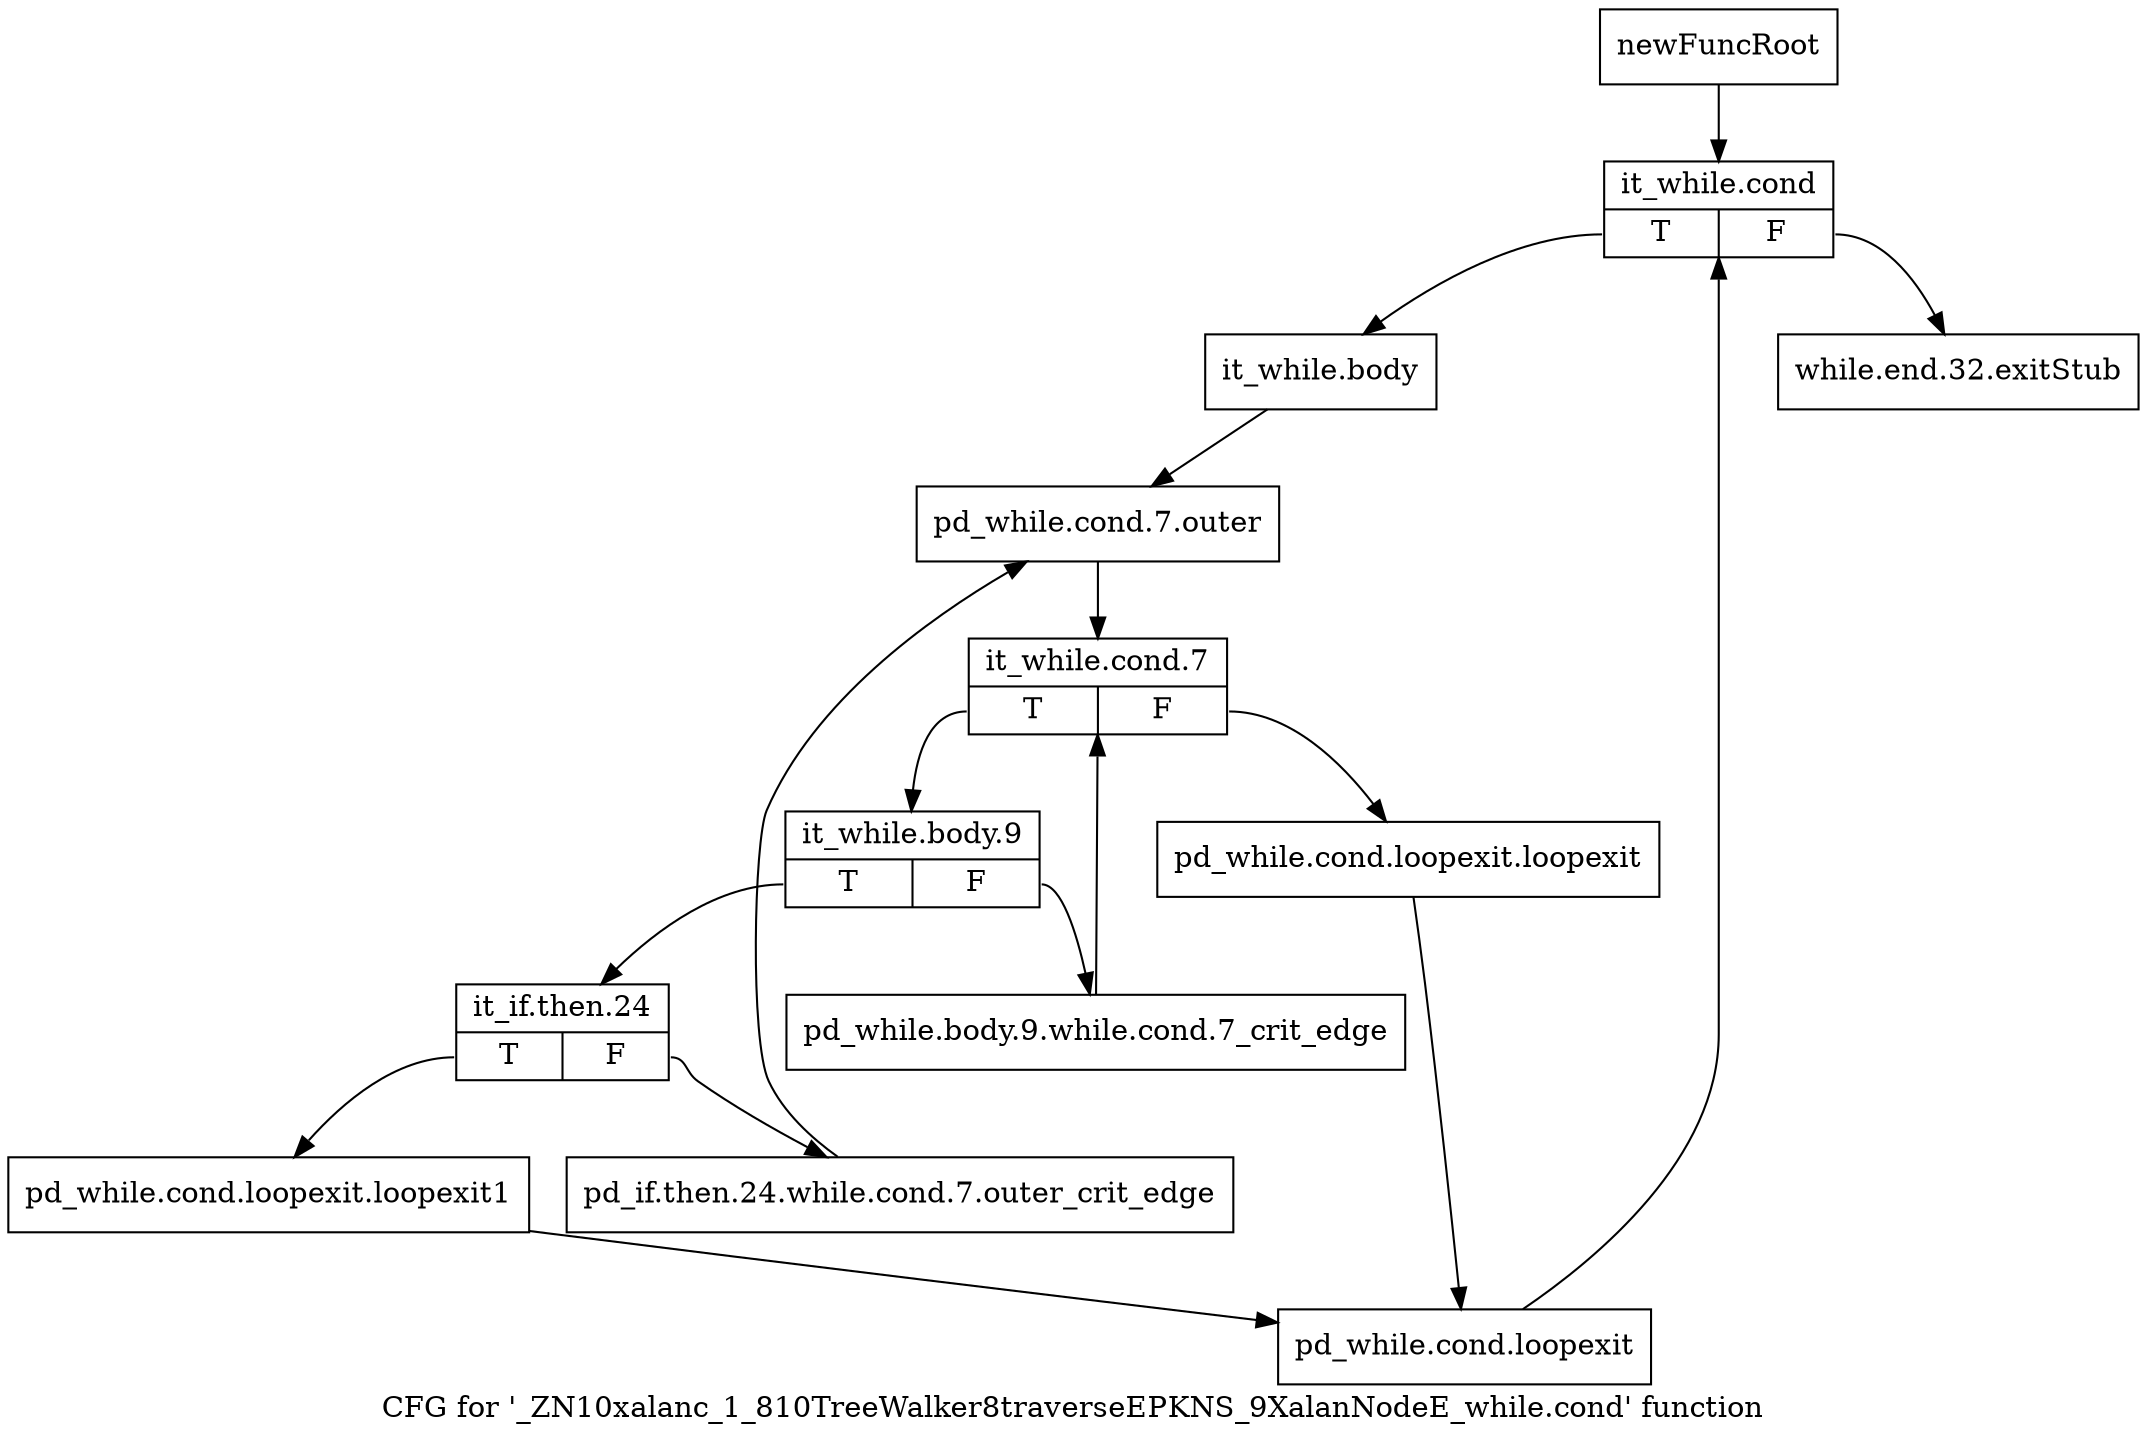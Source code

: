 digraph "CFG for '_ZN10xalanc_1_810TreeWalker8traverseEPKNS_9XalanNodeE_while.cond' function" {
	label="CFG for '_ZN10xalanc_1_810TreeWalker8traverseEPKNS_9XalanNodeE_while.cond' function";

	Node0x9cd7a50 [shape=record,label="{newFuncRoot}"];
	Node0x9cd7a50 -> Node0x9cd7af0;
	Node0x9cd7aa0 [shape=record,label="{while.end.32.exitStub}"];
	Node0x9cd7af0 [shape=record,label="{it_while.cond|{<s0>T|<s1>F}}"];
	Node0x9cd7af0:s0 -> Node0x9cd7b40;
	Node0x9cd7af0:s1 -> Node0x9cd7aa0;
	Node0x9cd7b40 [shape=record,label="{it_while.body}"];
	Node0x9cd7b40 -> Node0x9cd7b90;
	Node0x9cd7b90 [shape=record,label="{pd_while.cond.7.outer}"];
	Node0x9cd7b90 -> Node0x9cd7be0;
	Node0x9cd7be0 [shape=record,label="{it_while.cond.7|{<s0>T|<s1>F}}"];
	Node0x9cd7be0:s0 -> Node0x9cd7c80;
	Node0x9cd7be0:s1 -> Node0x9cd7c30;
	Node0x9cd7c30 [shape=record,label="{pd_while.cond.loopexit.loopexit}"];
	Node0x9cd7c30 -> Node0x9cd7eb0;
	Node0x9cd7c80 [shape=record,label="{it_while.body.9|{<s0>T|<s1>F}}"];
	Node0x9cd7c80:s0 -> Node0x9cd7dc0;
	Node0x9cd7c80:s1 -> Node0x9cd7cd0;
	Node0x9cd7cd0 [shape=record,label="{pd_while.body.9.while.cond.7_crit_edge}"];
	Node0x9cd7cd0 -> Node0x9cd7be0;
	Node0x9cd7dc0 [shape=record,label="{it_if.then.24|{<s0>T|<s1>F}}"];
	Node0x9cd7dc0:s0 -> Node0x9cd7e60;
	Node0x9cd7dc0:s1 -> Node0x9cd7e10;
	Node0x9cd7e10 [shape=record,label="{pd_if.then.24.while.cond.7.outer_crit_edge}"];
	Node0x9cd7e10 -> Node0x9cd7b90;
	Node0x9cd7e60 [shape=record,label="{pd_while.cond.loopexit.loopexit1}"];
	Node0x9cd7e60 -> Node0x9cd7eb0;
	Node0x9cd7eb0 [shape=record,label="{pd_while.cond.loopexit}"];
	Node0x9cd7eb0 -> Node0x9cd7af0;
}
